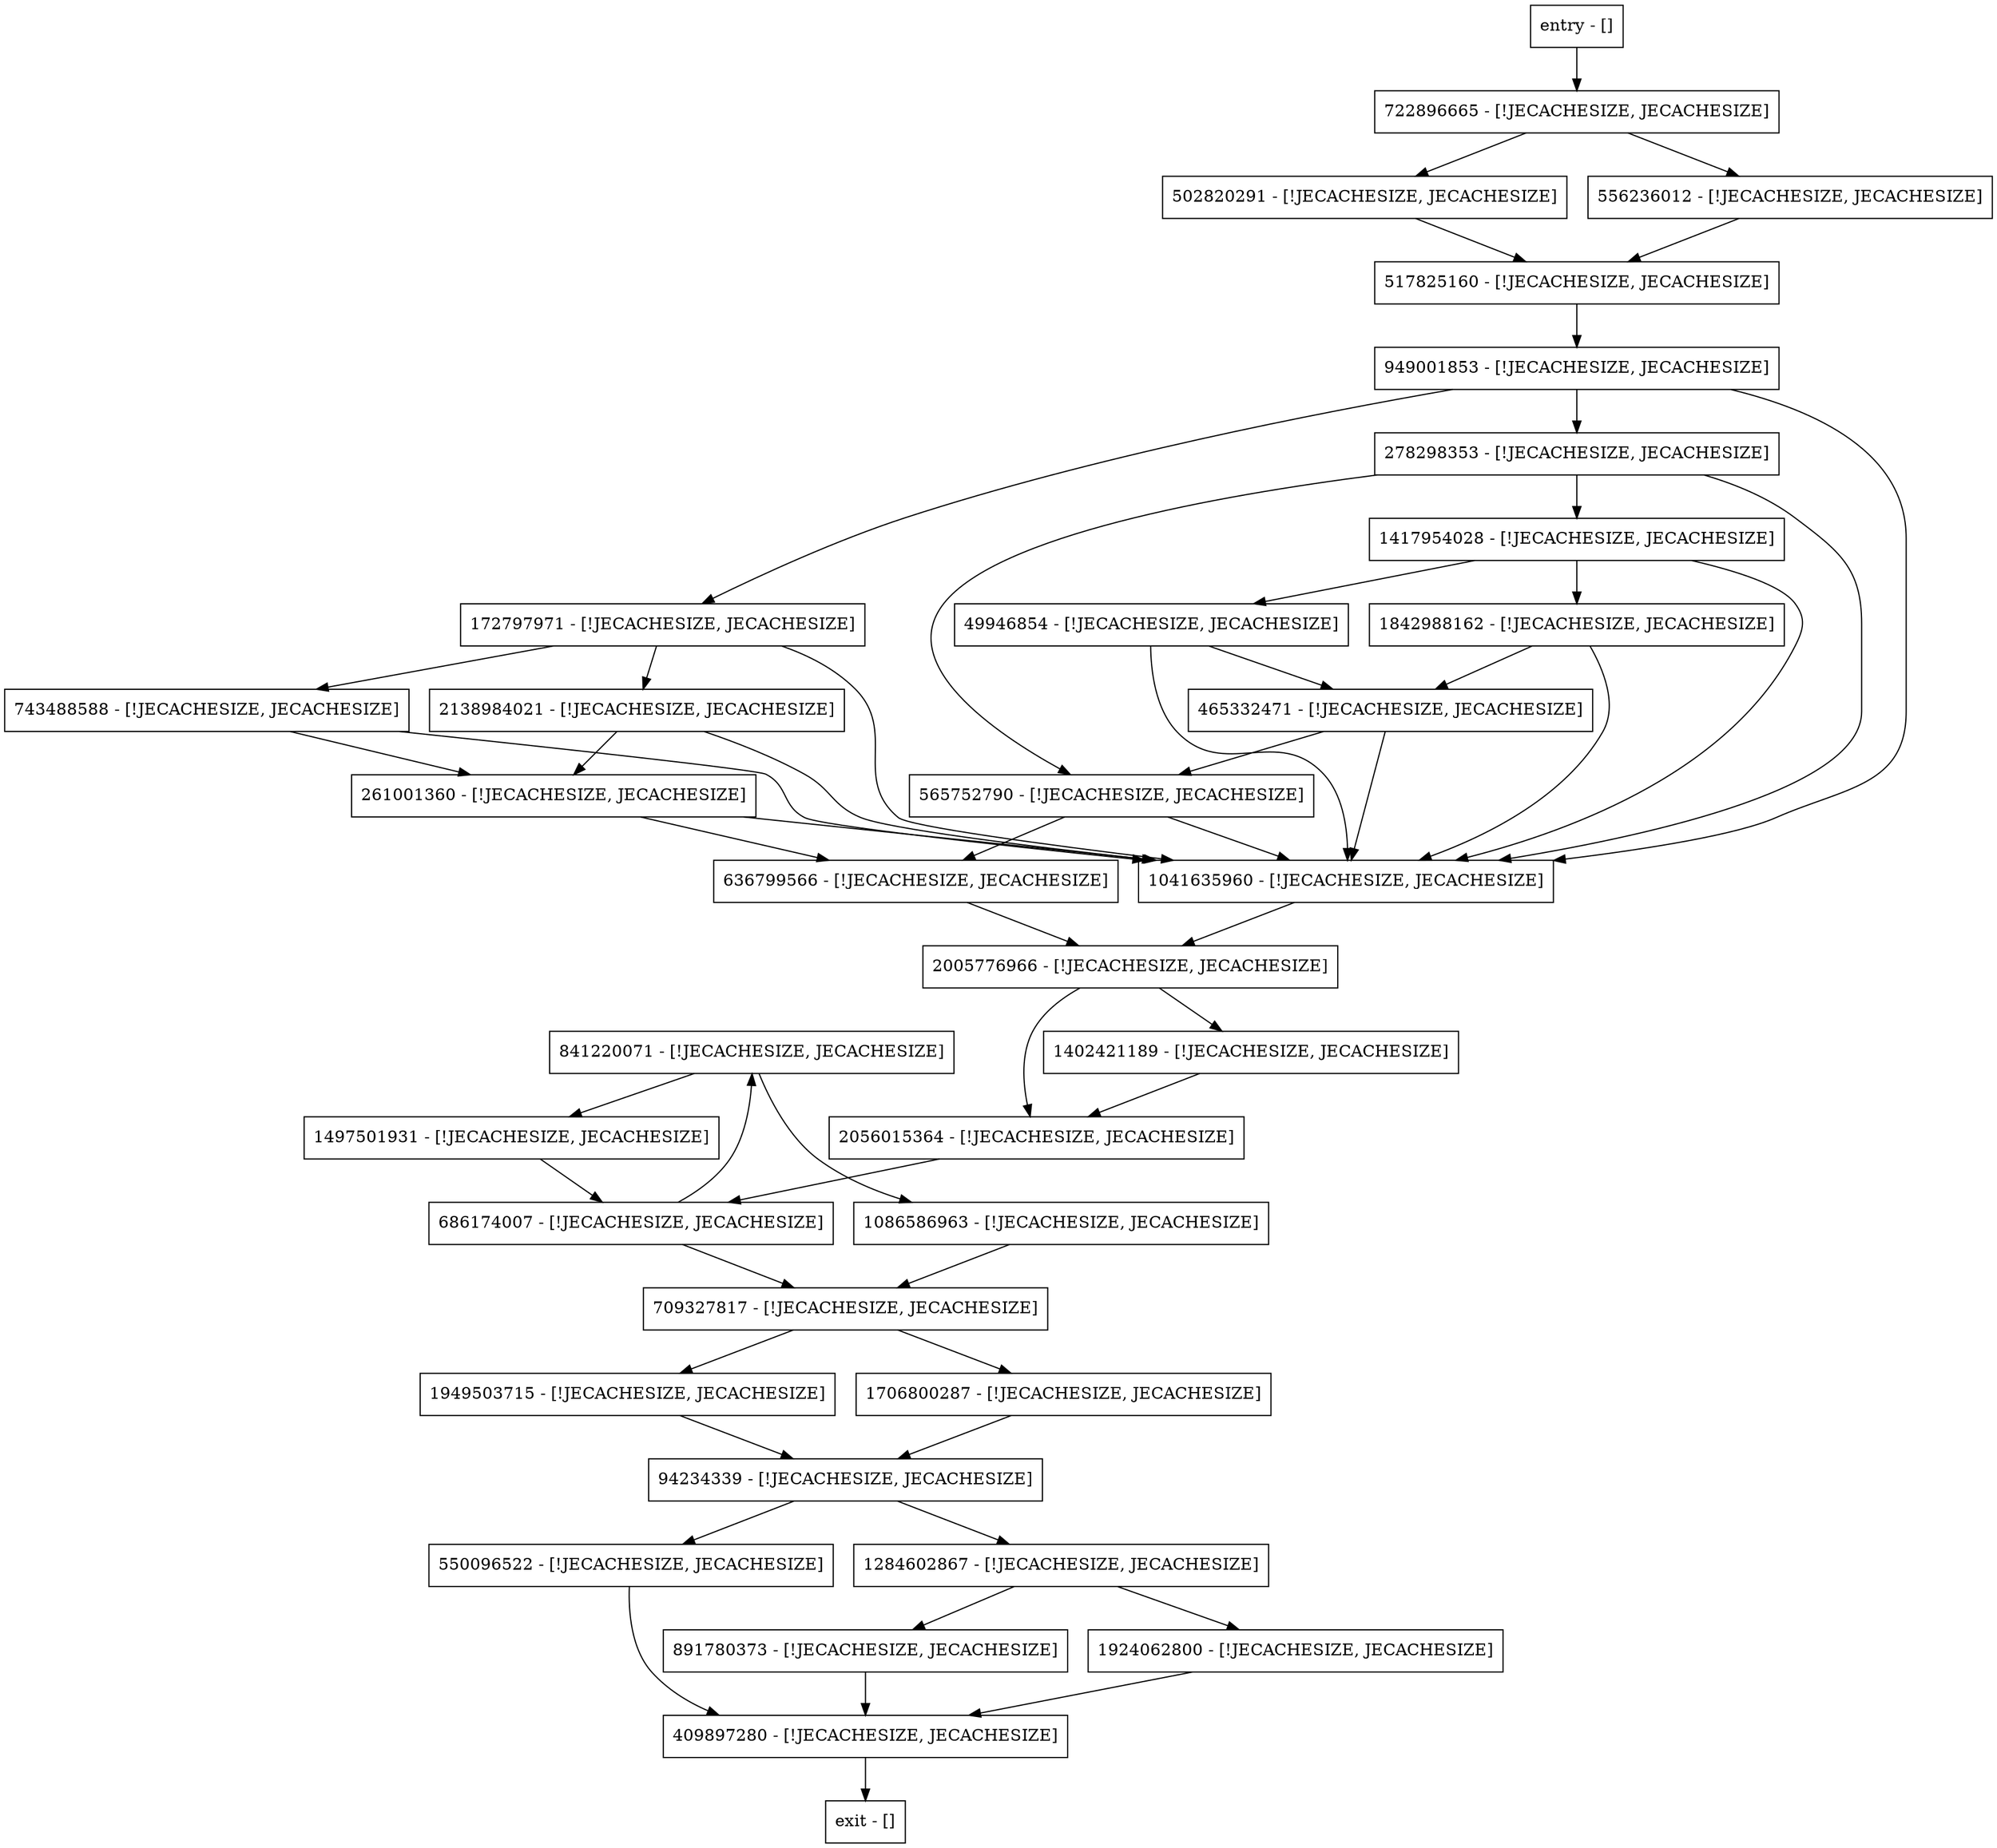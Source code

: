 digraph <clinit> {
node [shape=record];
550096522 [label="550096522 - [!JECACHESIZE, JECACHESIZE]"];
722896665 [label="722896665 - [!JECACHESIZE, JECACHESIZE]"];
1041635960 [label="1041635960 - [!JECACHESIZE, JECACHESIZE]"];
502820291 [label="502820291 - [!JECACHESIZE, JECACHESIZE]"];
743488588 [label="743488588 - [!JECACHESIZE, JECACHESIZE]"];
1284602867 [label="1284602867 - [!JECACHESIZE, JECACHESIZE]"];
517825160 [label="517825160 - [!JECACHESIZE, JECACHESIZE]"];
465332471 [label="465332471 - [!JECACHESIZE, JECACHESIZE]"];
1086586963 [label="1086586963 - [!JECACHESIZE, JECACHESIZE]"];
1842988162 [label="1842988162 - [!JECACHESIZE, JECACHESIZE]"];
278298353 [label="278298353 - [!JECACHESIZE, JECACHESIZE]"];
1497501931 [label="1497501931 - [!JECACHESIZE, JECACHESIZE]"];
261001360 [label="261001360 - [!JECACHESIZE, JECACHESIZE]"];
565752790 [label="565752790 - [!JECACHESIZE, JECACHESIZE]"];
94234339 [label="94234339 - [!JECACHESIZE, JECACHESIZE]"];
949001853 [label="949001853 - [!JECACHESIZE, JECACHESIZE]"];
891780373 [label="891780373 - [!JECACHESIZE, JECACHESIZE]"];
636799566 [label="636799566 - [!JECACHESIZE, JECACHESIZE]"];
172797971 [label="172797971 - [!JECACHESIZE, JECACHESIZE]"];
686174007 [label="686174007 - [!JECACHESIZE, JECACHESIZE]"];
2138984021 [label="2138984021 - [!JECACHESIZE, JECACHESIZE]"];
556236012 [label="556236012 - [!JECACHESIZE, JECACHESIZE]"];
1949503715 [label="1949503715 - [!JECACHESIZE, JECACHESIZE]"];
1417954028 [label="1417954028 - [!JECACHESIZE, JECACHESIZE]"];
2005776966 [label="2005776966 - [!JECACHESIZE, JECACHESIZE]"];
1706800287 [label="1706800287 - [!JECACHESIZE, JECACHESIZE]"];
entry [label="entry - []"];
exit [label="exit - []"];
2056015364 [label="2056015364 - [!JECACHESIZE, JECACHESIZE]"];
1924062800 [label="1924062800 - [!JECACHESIZE, JECACHESIZE]"];
709327817 [label="709327817 - [!JECACHESIZE, JECACHESIZE]"];
49946854 [label="49946854 - [!JECACHESIZE, JECACHESIZE]"];
1402421189 [label="1402421189 - [!JECACHESIZE, JECACHESIZE]"];
841220071 [label="841220071 - [!JECACHESIZE, JECACHESIZE]"];
409897280 [label="409897280 - [!JECACHESIZE, JECACHESIZE]"];
entry;
exit;
550096522 -> 409897280;
722896665 -> 556236012;
722896665 -> 502820291;
1041635960 -> 2005776966;
502820291 -> 517825160;
743488588 -> 1041635960;
743488588 -> 261001360;
1284602867 -> 891780373;
1284602867 -> 1924062800;
517825160 -> 949001853;
465332471 -> 1041635960;
465332471 -> 565752790;
1086586963 -> 709327817;
1842988162 -> 465332471;
1842988162 -> 1041635960;
278298353 -> 1041635960;
278298353 -> 1417954028;
278298353 -> 565752790;
1497501931 -> 686174007;
261001360 -> 636799566;
261001360 -> 1041635960;
565752790 -> 636799566;
565752790 -> 1041635960;
94234339 -> 550096522;
94234339 -> 1284602867;
949001853 -> 172797971;
949001853 -> 278298353;
949001853 -> 1041635960;
891780373 -> 409897280;
636799566 -> 2005776966;
172797971 -> 2138984021;
172797971 -> 1041635960;
172797971 -> 743488588;
686174007 -> 709327817;
686174007 -> 841220071;
2138984021 -> 1041635960;
2138984021 -> 261001360;
556236012 -> 517825160;
1949503715 -> 94234339;
1417954028 -> 1842988162;
1417954028 -> 1041635960;
1417954028 -> 49946854;
2005776966 -> 2056015364;
2005776966 -> 1402421189;
1706800287 -> 94234339;
entry -> 722896665;
2056015364 -> 686174007;
1924062800 -> 409897280;
709327817 -> 1706800287;
709327817 -> 1949503715;
49946854 -> 465332471;
49946854 -> 1041635960;
1402421189 -> 2056015364;
841220071 -> 1086586963;
841220071 -> 1497501931;
409897280 -> exit;
}
